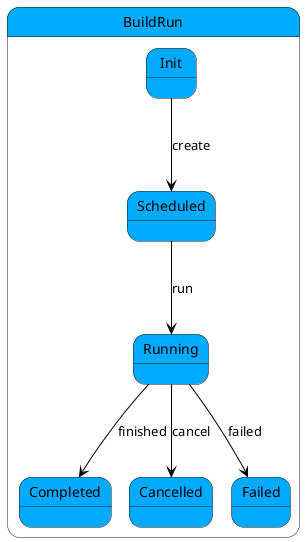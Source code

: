 @startuml



state BuildRun #00aaff {

    state Init #00aaff {
    }

    state Scheduled #00aaff {
    }

    state Running #00aaff {
    }

    state Completed #00aaff {
    }

    state Cancelled #00aaff {
    }

    state Failed #00aaff {
    }




Init -[#black]--> Scheduled : create

Scheduled -[#black]--> Running : run

Running -[#black]--> Completed : finished

Running -[#black]--> Cancelled : cancel

Running -[#black]--> Failed : failed

}


@enduml
